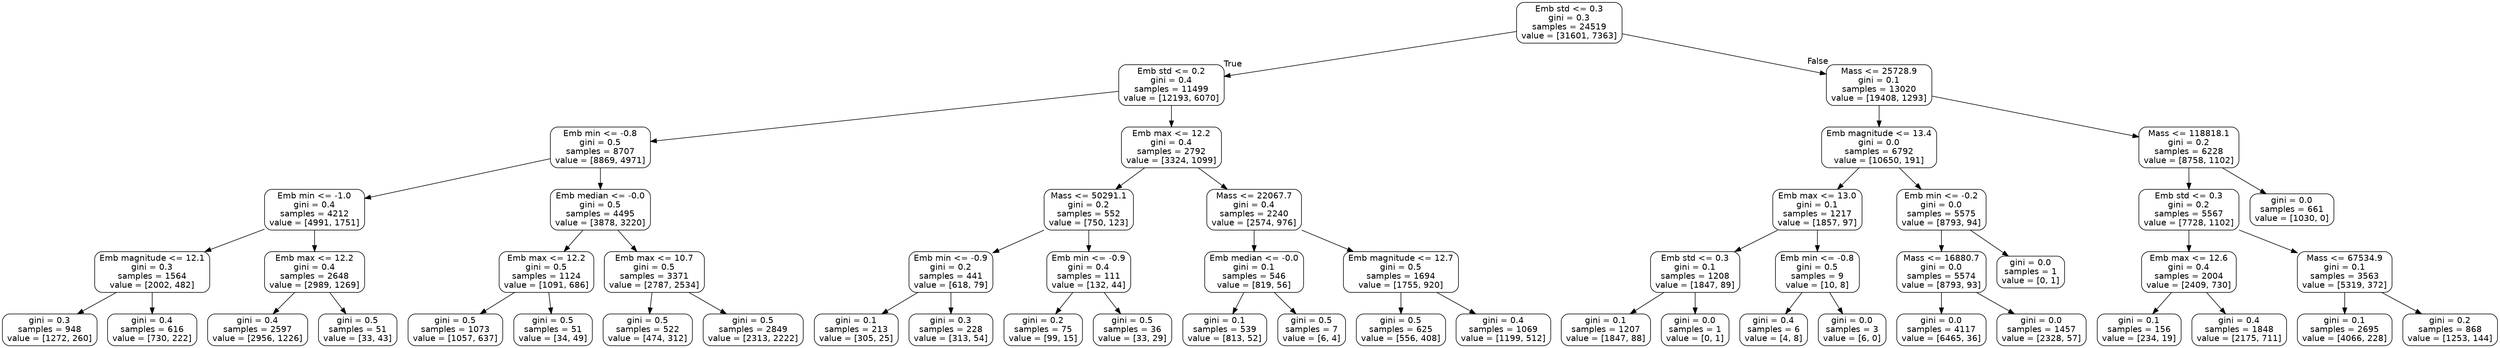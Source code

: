 digraph Tree {
node [shape=box, style="rounded", color="black", fontname="helvetica"] ;
edge [fontname="helvetica"] ;
0 [label="Emb std <= 0.3\ngini = 0.3\nsamples = 24519\nvalue = [31601, 7363]"] ;
1 [label="Emb std <= 0.2\ngini = 0.4\nsamples = 11499\nvalue = [12193, 6070]"] ;
0 -> 1 [labeldistance=2.5, labelangle=45, headlabel="True"] ;
2 [label="Emb min <= -0.8\ngini = 0.5\nsamples = 8707\nvalue = [8869, 4971]"] ;
1 -> 2 ;
3 [label="Emb min <= -1.0\ngini = 0.4\nsamples = 4212\nvalue = [4991, 1751]"] ;
2 -> 3 ;
4 [label="Emb magnitude <= 12.1\ngini = 0.3\nsamples = 1564\nvalue = [2002, 482]"] ;
3 -> 4 ;
5 [label="gini = 0.3\nsamples = 948\nvalue = [1272, 260]"] ;
4 -> 5 ;
6 [label="gini = 0.4\nsamples = 616\nvalue = [730, 222]"] ;
4 -> 6 ;
7 [label="Emb max <= 12.2\ngini = 0.4\nsamples = 2648\nvalue = [2989, 1269]"] ;
3 -> 7 ;
8 [label="gini = 0.4\nsamples = 2597\nvalue = [2956, 1226]"] ;
7 -> 8 ;
9 [label="gini = 0.5\nsamples = 51\nvalue = [33, 43]"] ;
7 -> 9 ;
10 [label="Emb median <= -0.0\ngini = 0.5\nsamples = 4495\nvalue = [3878, 3220]"] ;
2 -> 10 ;
11 [label="Emb max <= 12.2\ngini = 0.5\nsamples = 1124\nvalue = [1091, 686]"] ;
10 -> 11 ;
12 [label="gini = 0.5\nsamples = 1073\nvalue = [1057, 637]"] ;
11 -> 12 ;
13 [label="gini = 0.5\nsamples = 51\nvalue = [34, 49]"] ;
11 -> 13 ;
14 [label="Emb max <= 10.7\ngini = 0.5\nsamples = 3371\nvalue = [2787, 2534]"] ;
10 -> 14 ;
15 [label="gini = 0.5\nsamples = 522\nvalue = [474, 312]"] ;
14 -> 15 ;
16 [label="gini = 0.5\nsamples = 2849\nvalue = [2313, 2222]"] ;
14 -> 16 ;
17 [label="Emb max <= 12.2\ngini = 0.4\nsamples = 2792\nvalue = [3324, 1099]"] ;
1 -> 17 ;
18 [label="Mass <= 50291.1\ngini = 0.2\nsamples = 552\nvalue = [750, 123]"] ;
17 -> 18 ;
19 [label="Emb min <= -0.9\ngini = 0.2\nsamples = 441\nvalue = [618, 79]"] ;
18 -> 19 ;
20 [label="gini = 0.1\nsamples = 213\nvalue = [305, 25]"] ;
19 -> 20 ;
21 [label="gini = 0.3\nsamples = 228\nvalue = [313, 54]"] ;
19 -> 21 ;
22 [label="Emb min <= -0.9\ngini = 0.4\nsamples = 111\nvalue = [132, 44]"] ;
18 -> 22 ;
23 [label="gini = 0.2\nsamples = 75\nvalue = [99, 15]"] ;
22 -> 23 ;
24 [label="gini = 0.5\nsamples = 36\nvalue = [33, 29]"] ;
22 -> 24 ;
25 [label="Mass <= 22067.7\ngini = 0.4\nsamples = 2240\nvalue = [2574, 976]"] ;
17 -> 25 ;
26 [label="Emb median <= -0.0\ngini = 0.1\nsamples = 546\nvalue = [819, 56]"] ;
25 -> 26 ;
27 [label="gini = 0.1\nsamples = 539\nvalue = [813, 52]"] ;
26 -> 27 ;
28 [label="gini = 0.5\nsamples = 7\nvalue = [6, 4]"] ;
26 -> 28 ;
29 [label="Emb magnitude <= 12.7\ngini = 0.5\nsamples = 1694\nvalue = [1755, 920]"] ;
25 -> 29 ;
30 [label="gini = 0.5\nsamples = 625\nvalue = [556, 408]"] ;
29 -> 30 ;
31 [label="gini = 0.4\nsamples = 1069\nvalue = [1199, 512]"] ;
29 -> 31 ;
32 [label="Mass <= 25728.9\ngini = 0.1\nsamples = 13020\nvalue = [19408, 1293]"] ;
0 -> 32 [labeldistance=2.5, labelangle=-45, headlabel="False"] ;
33 [label="Emb magnitude <= 13.4\ngini = 0.0\nsamples = 6792\nvalue = [10650, 191]"] ;
32 -> 33 ;
34 [label="Emb max <= 13.0\ngini = 0.1\nsamples = 1217\nvalue = [1857, 97]"] ;
33 -> 34 ;
35 [label="Emb std <= 0.3\ngini = 0.1\nsamples = 1208\nvalue = [1847, 89]"] ;
34 -> 35 ;
36 [label="gini = 0.1\nsamples = 1207\nvalue = [1847, 88]"] ;
35 -> 36 ;
37 [label="gini = 0.0\nsamples = 1\nvalue = [0, 1]"] ;
35 -> 37 ;
38 [label="Emb min <= -0.8\ngini = 0.5\nsamples = 9\nvalue = [10, 8]"] ;
34 -> 38 ;
39 [label="gini = 0.4\nsamples = 6\nvalue = [4, 8]"] ;
38 -> 39 ;
40 [label="gini = 0.0\nsamples = 3\nvalue = [6, 0]"] ;
38 -> 40 ;
41 [label="Emb min <= -0.2\ngini = 0.0\nsamples = 5575\nvalue = [8793, 94]"] ;
33 -> 41 ;
42 [label="Mass <= 16880.7\ngini = 0.0\nsamples = 5574\nvalue = [8793, 93]"] ;
41 -> 42 ;
43 [label="gini = 0.0\nsamples = 4117\nvalue = [6465, 36]"] ;
42 -> 43 ;
44 [label="gini = 0.0\nsamples = 1457\nvalue = [2328, 57]"] ;
42 -> 44 ;
45 [label="gini = 0.0\nsamples = 1\nvalue = [0, 1]"] ;
41 -> 45 ;
46 [label="Mass <= 118818.1\ngini = 0.2\nsamples = 6228\nvalue = [8758, 1102]"] ;
32 -> 46 ;
47 [label="Emb std <= 0.3\ngini = 0.2\nsamples = 5567\nvalue = [7728, 1102]"] ;
46 -> 47 ;
48 [label="Emb max <= 12.6\ngini = 0.4\nsamples = 2004\nvalue = [2409, 730]"] ;
47 -> 48 ;
49 [label="gini = 0.1\nsamples = 156\nvalue = [234, 19]"] ;
48 -> 49 ;
50 [label="gini = 0.4\nsamples = 1848\nvalue = [2175, 711]"] ;
48 -> 50 ;
51 [label="Mass <= 67534.9\ngini = 0.1\nsamples = 3563\nvalue = [5319, 372]"] ;
47 -> 51 ;
52 [label="gini = 0.1\nsamples = 2695\nvalue = [4066, 228]"] ;
51 -> 52 ;
53 [label="gini = 0.2\nsamples = 868\nvalue = [1253, 144]"] ;
51 -> 53 ;
54 [label="gini = 0.0\nsamples = 661\nvalue = [1030, 0]"] ;
46 -> 54 ;
}